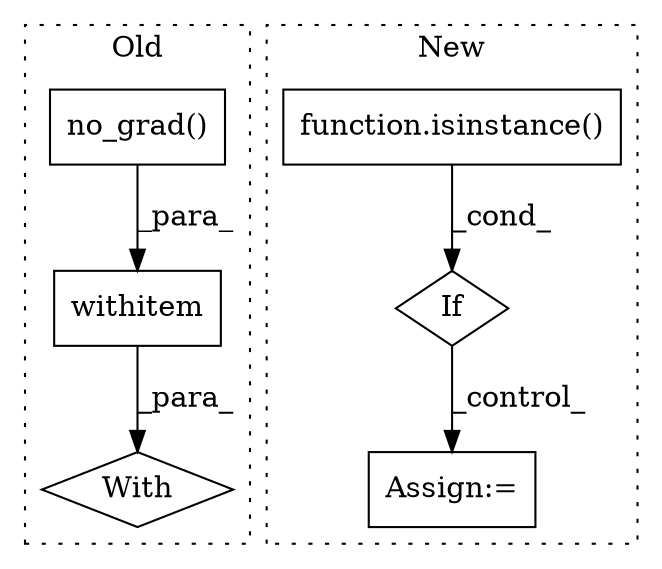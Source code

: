 digraph G {
subgraph cluster0 {
1 [label="withitem" a="49" s="7097" l="5" shape="box"];
3 [label="With" a="39" s="7092,7102" l="5,36" shape="diamond"];
6 [label="no_grad()" a="75" s="7097" l="15" shape="box"];
label = "Old";
style="dotted";
}
subgraph cluster1 {
2 [label="function.isinstance()" a="75" s="7817,7855" l="11,1" shape="box"];
4 [label="If" a="96" s="7814" l="3" shape="diamond"];
5 [label="Assign:=" a="68" s="8188" l="3" shape="box"];
label = "New";
style="dotted";
}
1 -> 3 [label="_para_"];
2 -> 4 [label="_cond_"];
4 -> 5 [label="_control_"];
6 -> 1 [label="_para_"];
}
